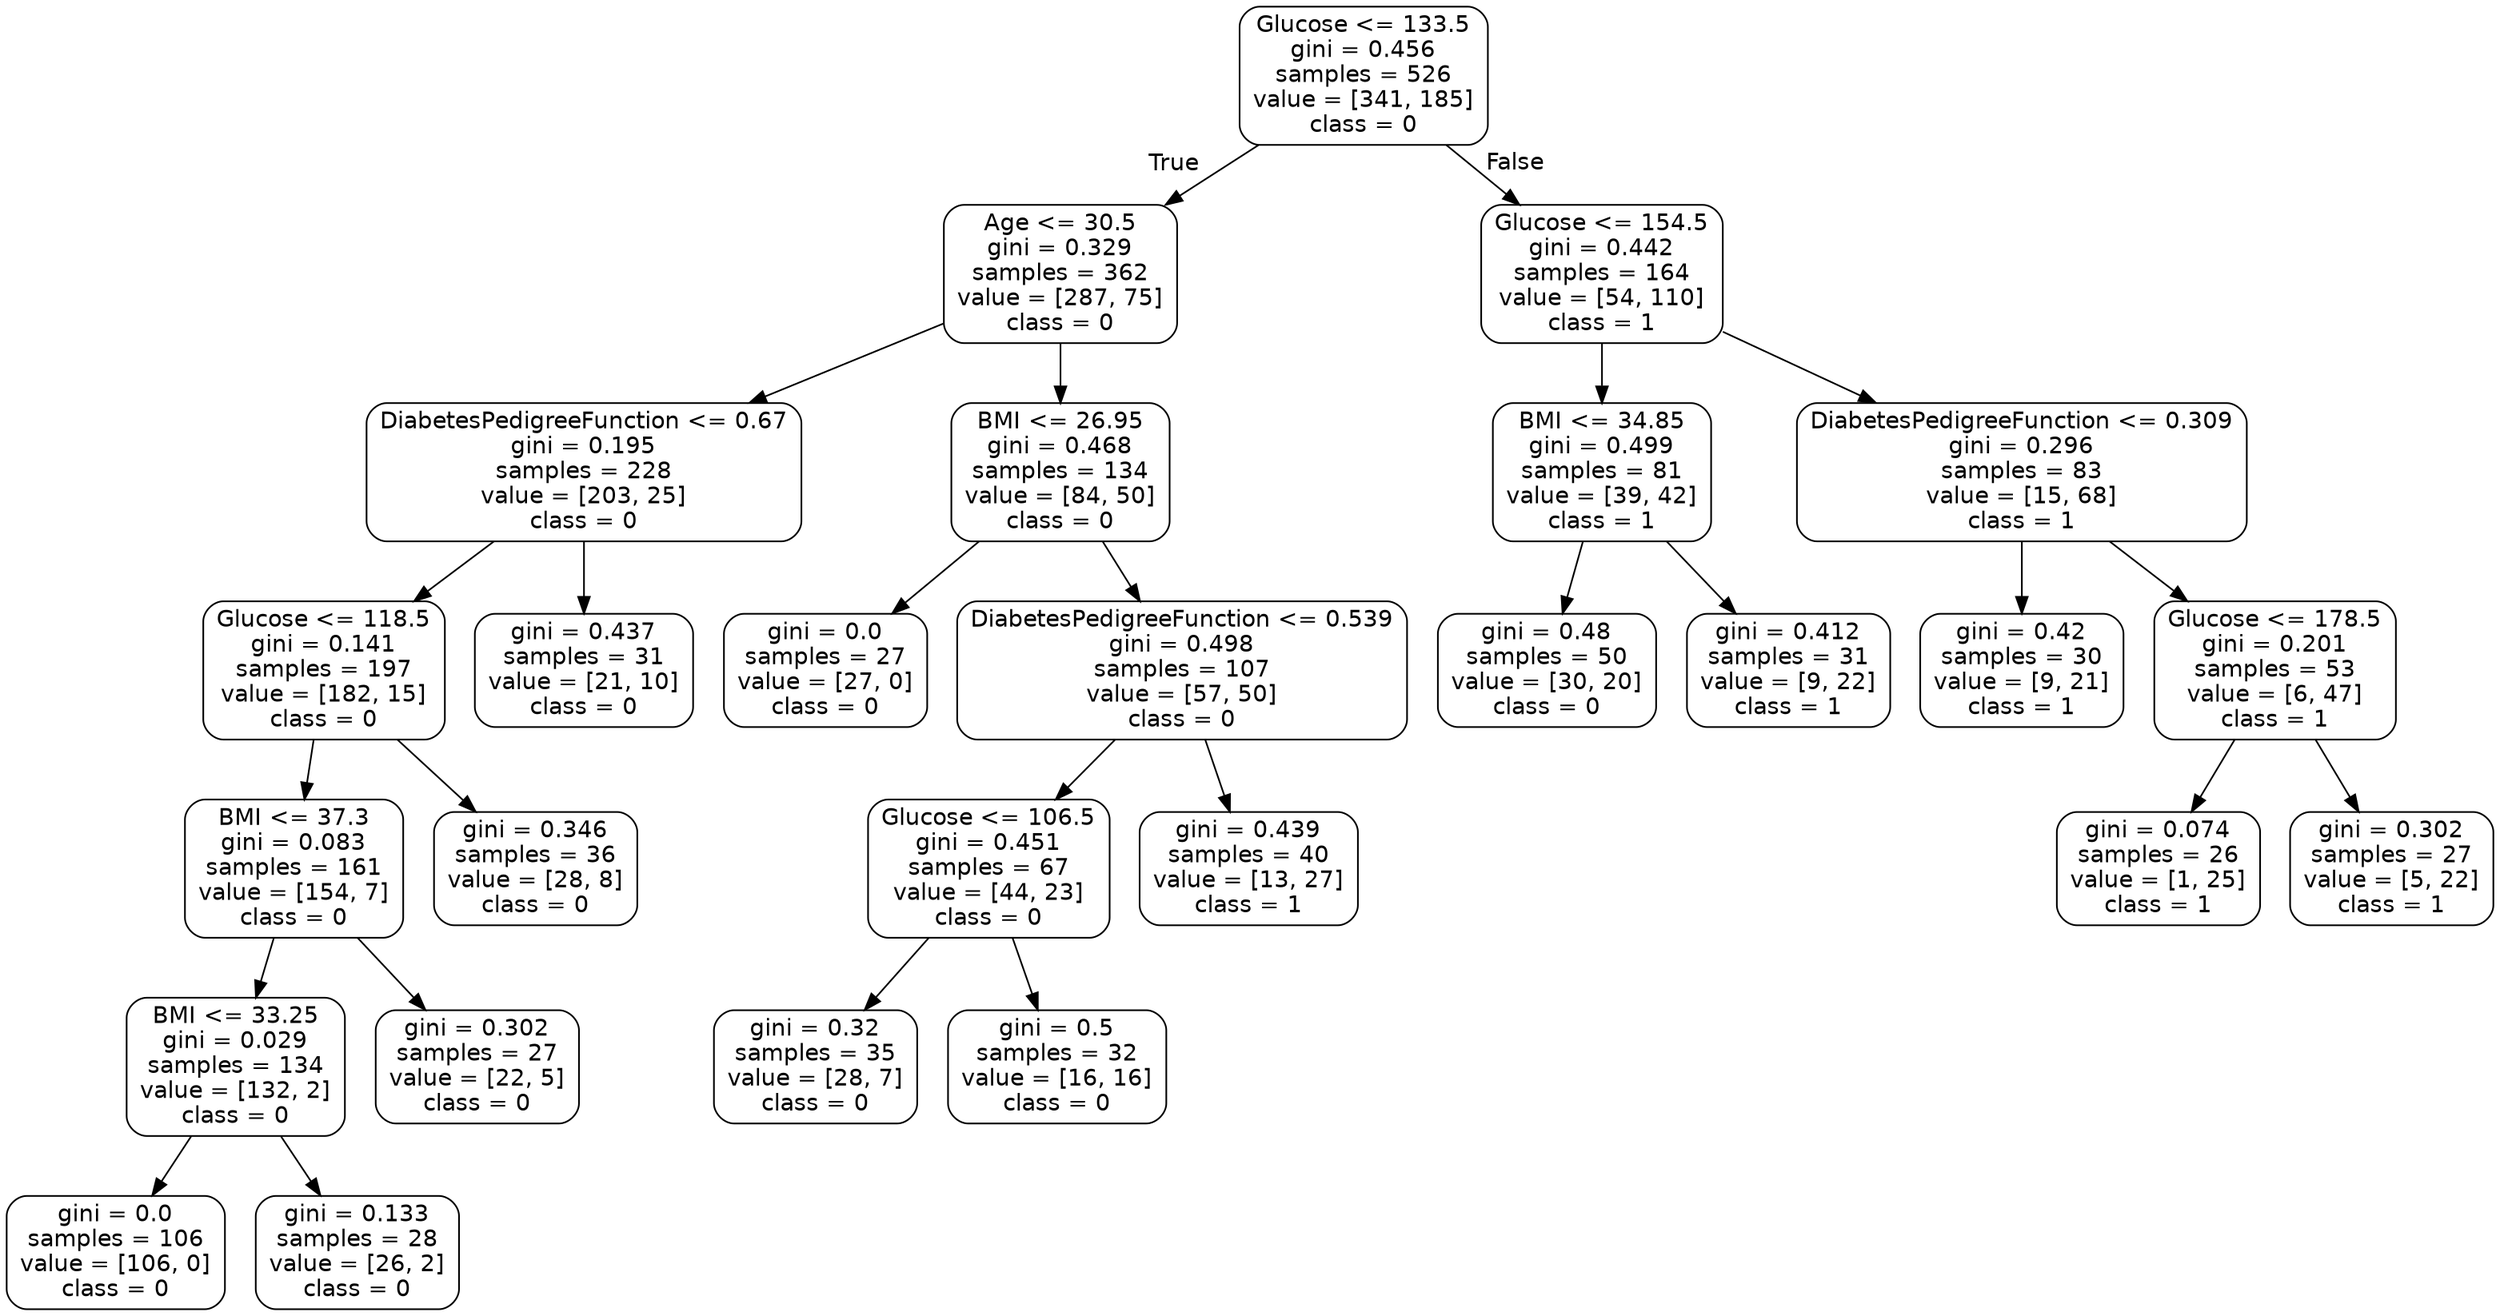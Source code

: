 digraph Tree {
node [shape=box, style="rounded", color="black", fontname=helvetica] ;
edge [fontname=helvetica] ;
0 [label="Glucose <= 133.5\ngini = 0.456\nsamples = 526\nvalue = [341, 185]\nclass = 0"] ;
1 [label="Age <= 30.5\ngini = 0.329\nsamples = 362\nvalue = [287, 75]\nclass = 0"] ;
0 -> 1 [labeldistance=2.5, labelangle=45, headlabel="True"] ;
2 [label="DiabetesPedigreeFunction <= 0.67\ngini = 0.195\nsamples = 228\nvalue = [203, 25]\nclass = 0"] ;
1 -> 2 ;
3 [label="Glucose <= 118.5\ngini = 0.141\nsamples = 197\nvalue = [182, 15]\nclass = 0"] ;
2 -> 3 ;
4 [label="BMI <= 37.3\ngini = 0.083\nsamples = 161\nvalue = [154, 7]\nclass = 0"] ;
3 -> 4 ;
5 [label="BMI <= 33.25\ngini = 0.029\nsamples = 134\nvalue = [132, 2]\nclass = 0"] ;
4 -> 5 ;
6 [label="gini = 0.0\nsamples = 106\nvalue = [106, 0]\nclass = 0"] ;
5 -> 6 ;
7 [label="gini = 0.133\nsamples = 28\nvalue = [26, 2]\nclass = 0"] ;
5 -> 7 ;
8 [label="gini = 0.302\nsamples = 27\nvalue = [22, 5]\nclass = 0"] ;
4 -> 8 ;
9 [label="gini = 0.346\nsamples = 36\nvalue = [28, 8]\nclass = 0"] ;
3 -> 9 ;
10 [label="gini = 0.437\nsamples = 31\nvalue = [21, 10]\nclass = 0"] ;
2 -> 10 ;
11 [label="BMI <= 26.95\ngini = 0.468\nsamples = 134\nvalue = [84, 50]\nclass = 0"] ;
1 -> 11 ;
12 [label="gini = 0.0\nsamples = 27\nvalue = [27, 0]\nclass = 0"] ;
11 -> 12 ;
13 [label="DiabetesPedigreeFunction <= 0.539\ngini = 0.498\nsamples = 107\nvalue = [57, 50]\nclass = 0"] ;
11 -> 13 ;
14 [label="Glucose <= 106.5\ngini = 0.451\nsamples = 67\nvalue = [44, 23]\nclass = 0"] ;
13 -> 14 ;
15 [label="gini = 0.32\nsamples = 35\nvalue = [28, 7]\nclass = 0"] ;
14 -> 15 ;
16 [label="gini = 0.5\nsamples = 32\nvalue = [16, 16]\nclass = 0"] ;
14 -> 16 ;
17 [label="gini = 0.439\nsamples = 40\nvalue = [13, 27]\nclass = 1"] ;
13 -> 17 ;
18 [label="Glucose <= 154.5\ngini = 0.442\nsamples = 164\nvalue = [54, 110]\nclass = 1"] ;
0 -> 18 [labeldistance=2.5, labelangle=-45, headlabel="False"] ;
19 [label="BMI <= 34.85\ngini = 0.499\nsamples = 81\nvalue = [39, 42]\nclass = 1"] ;
18 -> 19 ;
20 [label="gini = 0.48\nsamples = 50\nvalue = [30, 20]\nclass = 0"] ;
19 -> 20 ;
21 [label="gini = 0.412\nsamples = 31\nvalue = [9, 22]\nclass = 1"] ;
19 -> 21 ;
22 [label="DiabetesPedigreeFunction <= 0.309\ngini = 0.296\nsamples = 83\nvalue = [15, 68]\nclass = 1"] ;
18 -> 22 ;
23 [label="gini = 0.42\nsamples = 30\nvalue = [9, 21]\nclass = 1"] ;
22 -> 23 ;
24 [label="Glucose <= 178.5\ngini = 0.201\nsamples = 53\nvalue = [6, 47]\nclass = 1"] ;
22 -> 24 ;
25 [label="gini = 0.074\nsamples = 26\nvalue = [1, 25]\nclass = 1"] ;
24 -> 25 ;
26 [label="gini = 0.302\nsamples = 27\nvalue = [5, 22]\nclass = 1"] ;
24 -> 26 ;
}